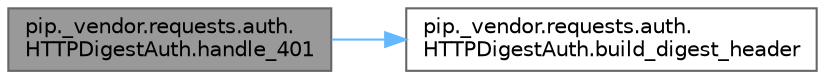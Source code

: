 digraph "pip._vendor.requests.auth.HTTPDigestAuth.handle_401"
{
 // LATEX_PDF_SIZE
  bgcolor="transparent";
  edge [fontname=Helvetica,fontsize=10,labelfontname=Helvetica,labelfontsize=10];
  node [fontname=Helvetica,fontsize=10,shape=box,height=0.2,width=0.4];
  rankdir="LR";
  Node1 [id="Node000001",label="pip._vendor.requests.auth.\lHTTPDigestAuth.handle_401",height=0.2,width=0.4,color="gray40", fillcolor="grey60", style="filled", fontcolor="black",tooltip=" "];
  Node1 -> Node2 [id="edge1_Node000001_Node000002",color="steelblue1",style="solid",tooltip=" "];
  Node2 [id="Node000002",label="pip._vendor.requests.auth.\lHTTPDigestAuth.build_digest_header",height=0.2,width=0.4,color="grey40", fillcolor="white", style="filled",URL="$classpip_1_1__vendor_1_1requests_1_1auth_1_1_h_t_t_p_digest_auth.html#a4874948835b27437cb88f659788960b0",tooltip=" "];
}
